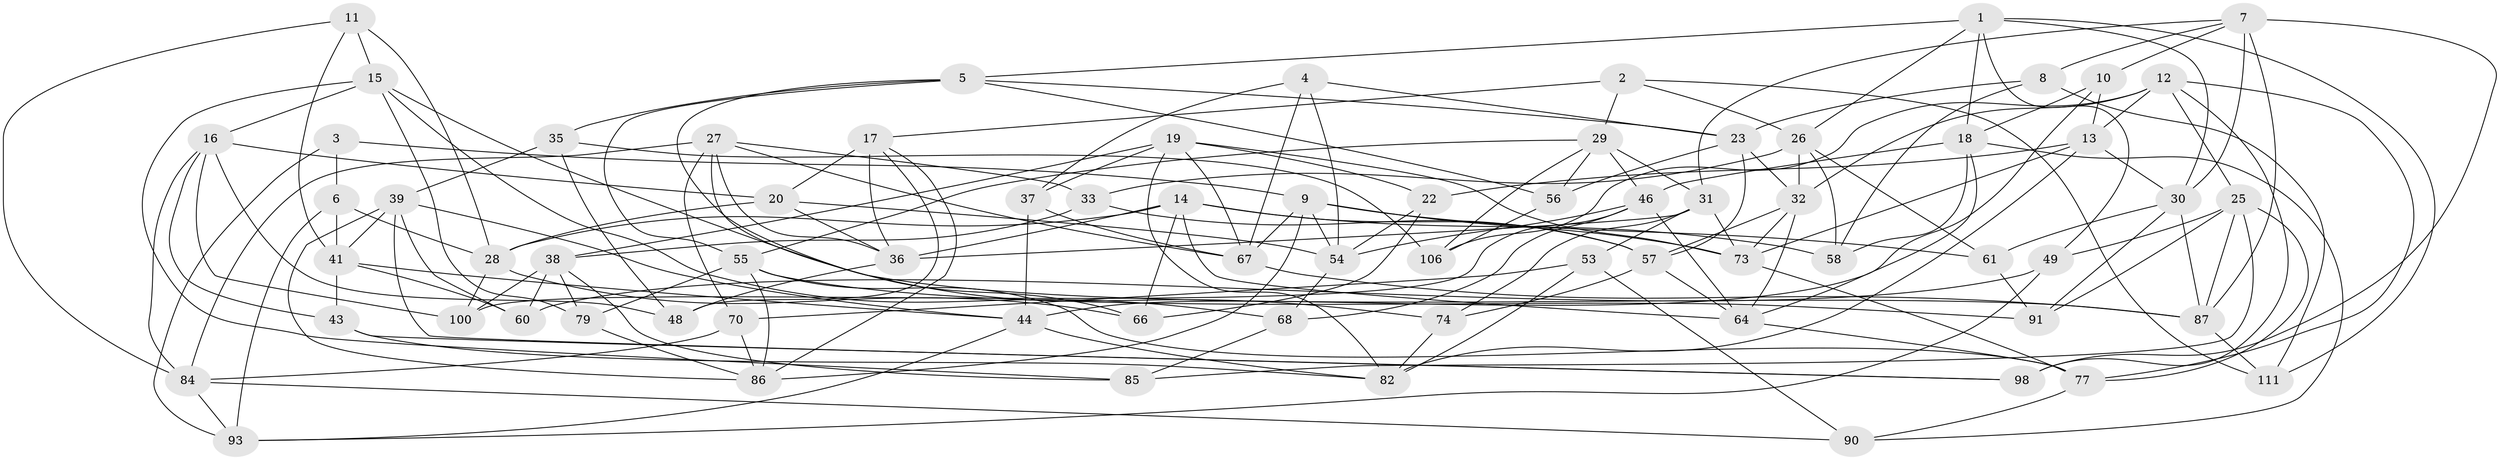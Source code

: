 // original degree distribution, {4: 1.0}
// Generated by graph-tools (version 1.1) at 2025/11/02/27/25 16:11:48]
// undirected, 71 vertices, 180 edges
graph export_dot {
graph [start="1"]
  node [color=gray90,style=filled];
  1 [super="+52"];
  2;
  3;
  4;
  5 [super="+103"];
  6;
  7 [super="+21"];
  8;
  9 [super="+45"];
  10;
  11;
  12 [super="+42"];
  13 [super="+51"];
  14 [super="+71"];
  15 [super="+78"];
  16 [super="+24"];
  17 [super="+47"];
  18 [super="+72"];
  19 [super="+95"];
  20 [super="+40"];
  22;
  23 [super="+96"];
  25 [super="+81"];
  26 [super="+34"];
  27 [super="+104"];
  28 [super="+108"];
  29 [super="+62"];
  30 [super="+97"];
  31 [super="+94"];
  32 [super="+65"];
  33;
  35;
  36 [super="+110"];
  37;
  38 [super="+59"];
  39 [super="+75"];
  41 [super="+69"];
  43;
  44 [super="+50"];
  46 [super="+63"];
  48;
  49;
  53;
  54 [super="+80"];
  55 [super="+76"];
  56;
  57 [super="+101"];
  58;
  60;
  61;
  64 [super="+105"];
  66;
  67 [super="+107"];
  68;
  70;
  73 [super="+83"];
  74;
  77 [super="+99"];
  79;
  82 [super="+92"];
  84 [super="+102"];
  85;
  86 [super="+88"];
  87 [super="+89"];
  90;
  91;
  93 [super="+109"];
  98;
  100;
  106;
  111;
  1 -- 49;
  1 -- 26;
  1 -- 18;
  1 -- 30;
  1 -- 111;
  1 -- 5;
  2 -- 26;
  2 -- 111;
  2 -- 29;
  2 -- 17;
  3 -- 9;
  3 -- 93 [weight=2];
  3 -- 6;
  4 -- 67;
  4 -- 37;
  4 -- 54;
  4 -- 23;
  5 -- 56;
  5 -- 35;
  5 -- 74;
  5 -- 23;
  5 -- 55;
  6 -- 41;
  6 -- 28;
  6 -- 93;
  7 -- 8;
  7 -- 98;
  7 -- 10;
  7 -- 31;
  7 -- 30;
  7 -- 87;
  8 -- 58;
  8 -- 111;
  8 -- 23;
  9 -- 54;
  9 -- 86;
  9 -- 61;
  9 -- 67;
  9 -- 73;
  10 -- 18;
  10 -- 44;
  10 -- 13;
  11 -- 15;
  11 -- 84;
  11 -- 28;
  11 -- 41;
  12 -- 77;
  12 -- 32;
  12 -- 13;
  12 -- 25;
  12 -- 106;
  12 -- 98;
  13 -- 22;
  13 -- 82;
  13 -- 30;
  13 -- 73;
  14 -- 58;
  14 -- 66;
  14 -- 64;
  14 -- 36;
  14 -- 28;
  14 -- 57;
  15 -- 79;
  15 -- 85;
  15 -- 16;
  15 -- 68;
  15 -- 87;
  16 -- 43;
  16 -- 48;
  16 -- 100;
  16 -- 20;
  16 -- 84;
  17 -- 20 [weight=2];
  17 -- 48;
  17 -- 36;
  17 -- 86;
  18 -- 64;
  18 -- 58;
  18 -- 90;
  18 -- 46;
  19 -- 22;
  19 -- 38;
  19 -- 67;
  19 -- 73;
  19 -- 37;
  19 -- 82;
  20 -- 54;
  20 -- 28;
  20 -- 36;
  22 -- 66;
  22 -- 54;
  23 -- 57;
  23 -- 56;
  23 -- 32;
  25 -- 91;
  25 -- 85;
  25 -- 77;
  25 -- 87;
  25 -- 49;
  26 -- 61;
  26 -- 32;
  26 -- 33;
  26 -- 58;
  27 -- 66;
  27 -- 33;
  27 -- 36;
  27 -- 70;
  27 -- 67;
  27 -- 84;
  28 -- 100;
  28 -- 66;
  29 -- 106;
  29 -- 56;
  29 -- 46;
  29 -- 31;
  29 -- 55;
  30 -- 61;
  30 -- 91;
  30 -- 87;
  31 -- 53;
  31 -- 36;
  31 -- 73;
  31 -- 74;
  32 -- 57;
  32 -- 73;
  32 -- 64;
  33 -- 57;
  33 -- 38;
  35 -- 106;
  35 -- 48;
  35 -- 39;
  36 -- 48;
  37 -- 44;
  37 -- 67;
  38 -- 100;
  38 -- 60;
  38 -- 85;
  38 -- 79;
  39 -- 60;
  39 -- 86;
  39 -- 44;
  39 -- 41;
  39 -- 98;
  41 -- 60;
  41 -- 43;
  41 -- 44;
  43 -- 98;
  43 -- 82;
  44 -- 93;
  44 -- 82;
  46 -- 100;
  46 -- 54;
  46 -- 64;
  46 -- 68;
  49 -- 60;
  49 -- 93;
  53 -- 90;
  53 -- 70;
  53 -- 82;
  54 -- 68;
  55 -- 79;
  55 -- 77;
  55 -- 86;
  55 -- 91;
  56 -- 106;
  57 -- 74;
  57 -- 64;
  61 -- 91;
  64 -- 77;
  67 -- 87;
  68 -- 85;
  70 -- 86;
  70 -- 84;
  73 -- 77;
  74 -- 82;
  77 -- 90;
  79 -- 86;
  84 -- 93;
  84 -- 90;
  87 -- 111;
}
